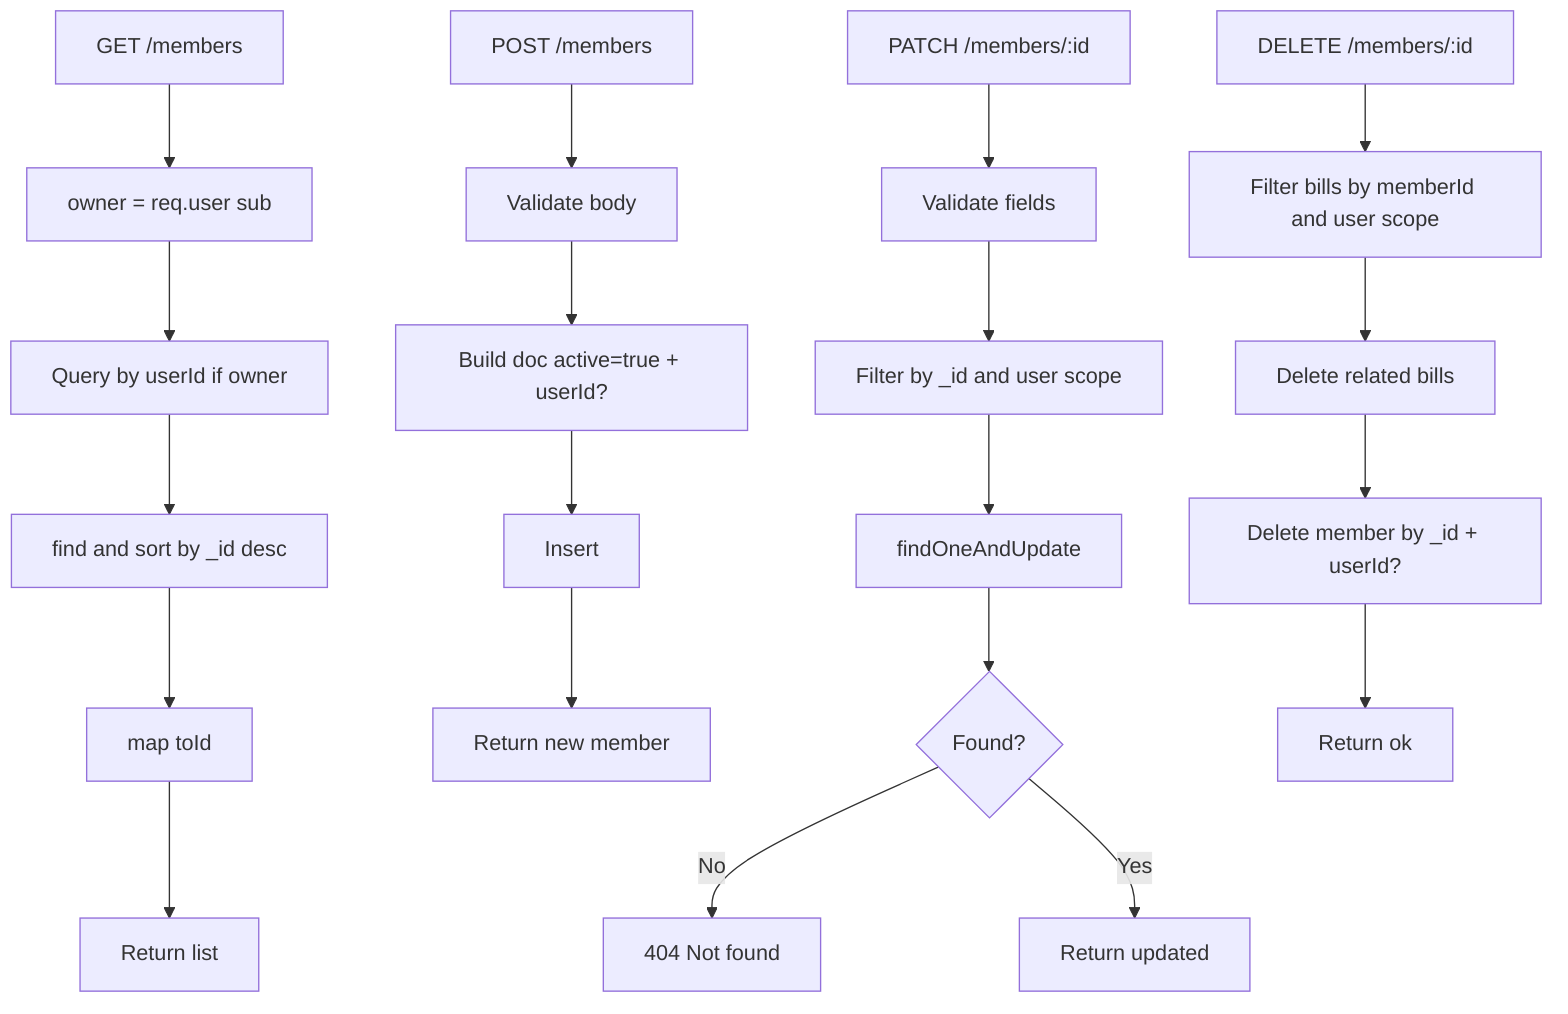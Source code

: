 flowchart TD
  %% List
  M1[GET /members] --> M2[owner = req.user sub]
  M2 --> M3[Query by userId if owner]
  M3 --> M4[find and sort by _id desc]
  M4 --> M5[map toId]
  M5 --> M6[Return list]

  %% Create
  M7[POST /members] --> MV[Validate body]
  MV --> MD[Build doc active=true + userId?]
  MD --> MI[Insert]
  MI --> MR[Return new member]

  %% Update
  MP1[PATCH /members/:id] --> MP2[Validate fields]
  MP2 --> MP3[Filter by _id and user scope]
  MP3 --> MP4[findOneAndUpdate]
  MP4 --> MP5{Found?}
  MP5 -->|No| MP6[404 Not found]
  MP5 -->|Yes| MP7[Return updated]

  %% Delete (cascade bills)
  MD1[DELETE /members/:id] --> MD2[Filter bills by memberId and user scope]
  MD2 --> MD3[Delete related bills]
  MD3 --> MD4[Delete member by _id + userId?]
  MD4 --> MD5[Return ok]